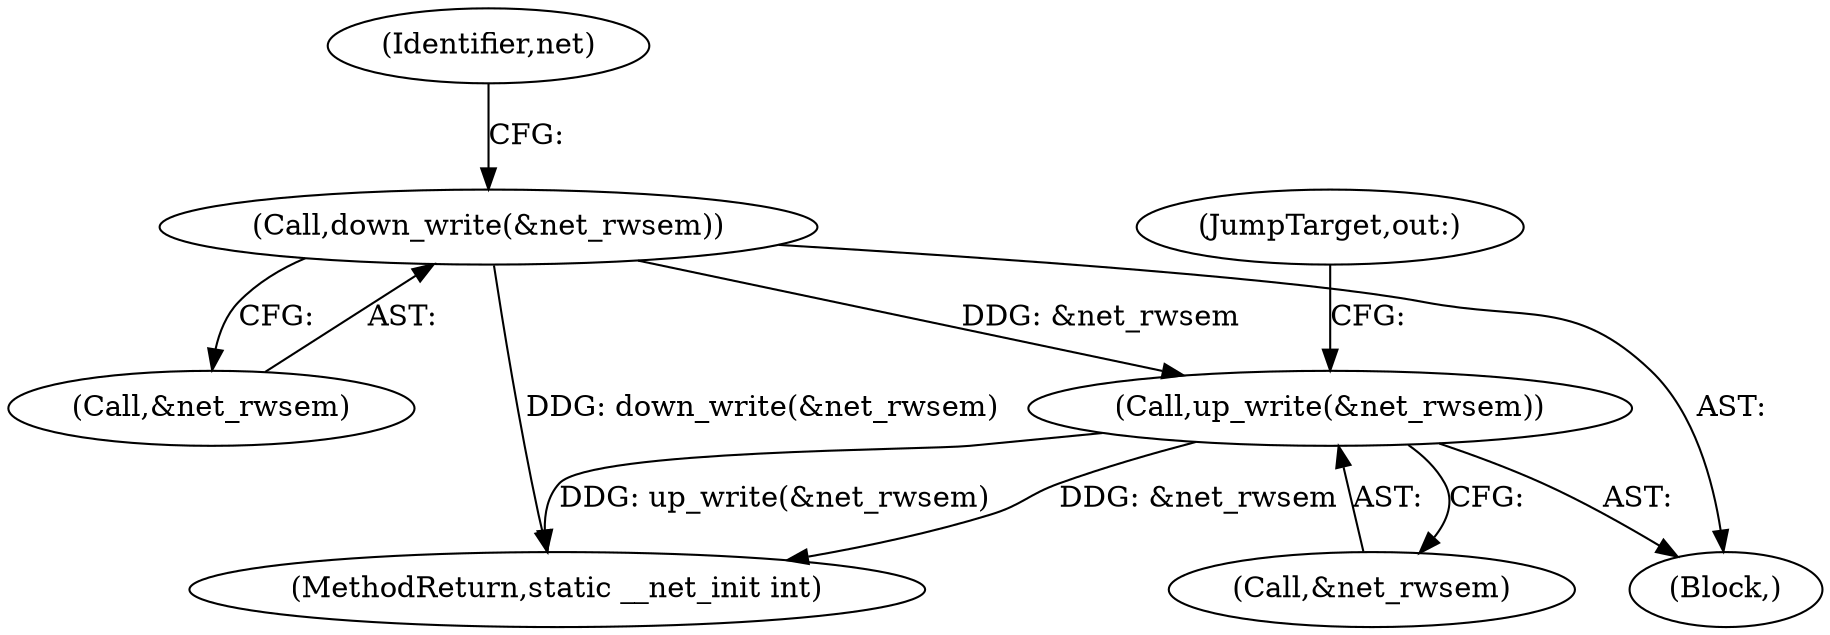 digraph "0_linux_355b98553789b646ed97ad801a619ff898471b92@API" {
"1000171" [label="(Call,down_write(&net_rwsem))"];
"1000181" [label="(Call,up_write(&net_rwsem))"];
"1000177" [label="(Identifier,net)"];
"1000182" [label="(Call,&net_rwsem)"];
"1000172" [label="(Call,&net_rwsem)"];
"1000105" [label="(Block,)"];
"1000181" [label="(Call,up_write(&net_rwsem))"];
"1000211" [label="(MethodReturn,static __net_init int)"];
"1000171" [label="(Call,down_write(&net_rwsem))"];
"1000184" [label="(JumpTarget,out:)"];
"1000171" -> "1000105"  [label="AST: "];
"1000171" -> "1000172"  [label="CFG: "];
"1000172" -> "1000171"  [label="AST: "];
"1000177" -> "1000171"  [label="CFG: "];
"1000171" -> "1000211"  [label="DDG: down_write(&net_rwsem)"];
"1000171" -> "1000181"  [label="DDG: &net_rwsem"];
"1000181" -> "1000105"  [label="AST: "];
"1000181" -> "1000182"  [label="CFG: "];
"1000182" -> "1000181"  [label="AST: "];
"1000184" -> "1000181"  [label="CFG: "];
"1000181" -> "1000211"  [label="DDG: up_write(&net_rwsem)"];
"1000181" -> "1000211"  [label="DDG: &net_rwsem"];
}
